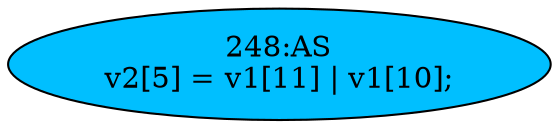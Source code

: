 strict digraph "" {
	node [label="\N"];
	"248:AS"	 [ast="<pyverilog.vparser.ast.Assign object at 0x7f40784bd810>",
		def_var="['v2']",
		fillcolor=deepskyblue,
		label="248:AS
v2[5] = v1[11] | v1[10];",
		statements="[]",
		style=filled,
		typ=Assign,
		use_var="['v1', 'v1']"];
}
